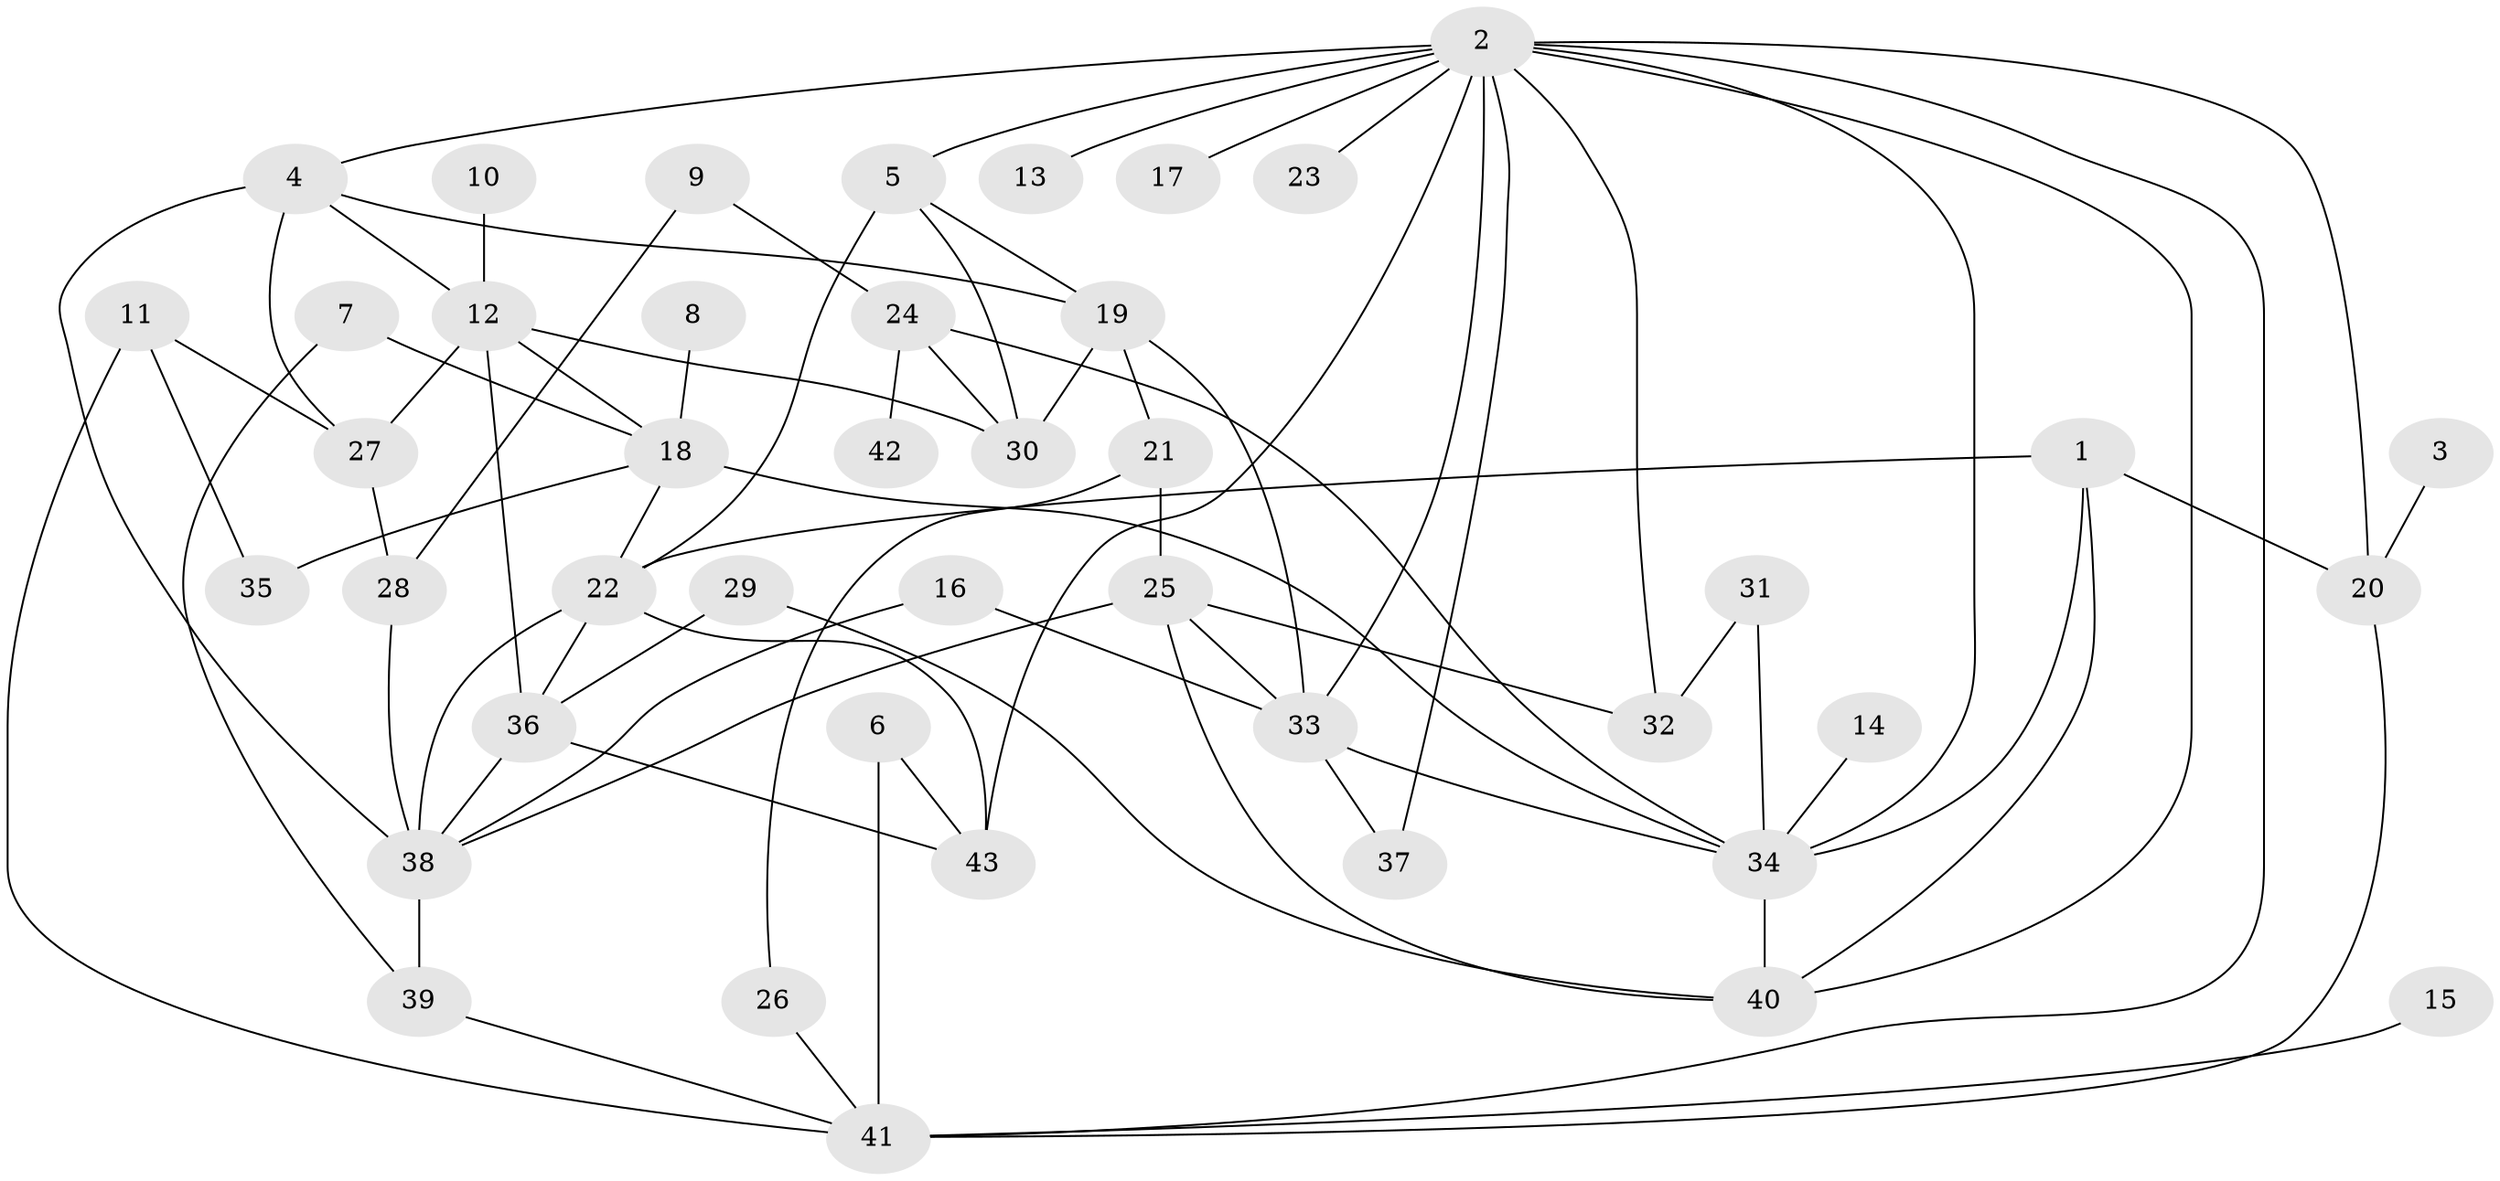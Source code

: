 // original degree distribution, {6: 0.023255813953488372, 7: 0.05813953488372093, 4: 0.18604651162790697, 5: 0.03488372093023256, 3: 0.19767441860465115, 1: 0.22093023255813954, 2: 0.27906976744186046}
// Generated by graph-tools (version 1.1) at 2025/25/03/09/25 03:25:34]
// undirected, 43 vertices, 77 edges
graph export_dot {
graph [start="1"]
  node [color=gray90,style=filled];
  1;
  2;
  3;
  4;
  5;
  6;
  7;
  8;
  9;
  10;
  11;
  12;
  13;
  14;
  15;
  16;
  17;
  18;
  19;
  20;
  21;
  22;
  23;
  24;
  25;
  26;
  27;
  28;
  29;
  30;
  31;
  32;
  33;
  34;
  35;
  36;
  37;
  38;
  39;
  40;
  41;
  42;
  43;
  1 -- 20 [weight=1.0];
  1 -- 22 [weight=1.0];
  1 -- 34 [weight=1.0];
  1 -- 40 [weight=1.0];
  2 -- 4 [weight=1.0];
  2 -- 5 [weight=1.0];
  2 -- 13 [weight=1.0];
  2 -- 17 [weight=1.0];
  2 -- 20 [weight=1.0];
  2 -- 23 [weight=1.0];
  2 -- 32 [weight=1.0];
  2 -- 33 [weight=1.0];
  2 -- 34 [weight=1.0];
  2 -- 37 [weight=1.0];
  2 -- 40 [weight=1.0];
  2 -- 41 [weight=1.0];
  2 -- 43 [weight=1.0];
  3 -- 20 [weight=1.0];
  4 -- 12 [weight=1.0];
  4 -- 19 [weight=1.0];
  4 -- 27 [weight=1.0];
  4 -- 38 [weight=2.0];
  5 -- 19 [weight=1.0];
  5 -- 22 [weight=1.0];
  5 -- 30 [weight=1.0];
  6 -- 41 [weight=1.0];
  6 -- 43 [weight=1.0];
  7 -- 18 [weight=1.0];
  7 -- 39 [weight=1.0];
  8 -- 18 [weight=1.0];
  9 -- 24 [weight=1.0];
  9 -- 28 [weight=1.0];
  10 -- 12 [weight=1.0];
  11 -- 27 [weight=1.0];
  11 -- 35 [weight=1.0];
  11 -- 41 [weight=1.0];
  12 -- 18 [weight=1.0];
  12 -- 27 [weight=1.0];
  12 -- 30 [weight=1.0];
  12 -- 36 [weight=1.0];
  14 -- 34 [weight=1.0];
  15 -- 41 [weight=1.0];
  16 -- 33 [weight=1.0];
  16 -- 38 [weight=1.0];
  18 -- 22 [weight=2.0];
  18 -- 34 [weight=1.0];
  18 -- 35 [weight=1.0];
  19 -- 21 [weight=1.0];
  19 -- 30 [weight=1.0];
  19 -- 33 [weight=1.0];
  20 -- 41 [weight=1.0];
  21 -- 25 [weight=1.0];
  21 -- 26 [weight=1.0];
  22 -- 36 [weight=1.0];
  22 -- 38 [weight=1.0];
  22 -- 43 [weight=1.0];
  24 -- 30 [weight=1.0];
  24 -- 34 [weight=1.0];
  24 -- 42 [weight=1.0];
  25 -- 32 [weight=1.0];
  25 -- 33 [weight=1.0];
  25 -- 38 [weight=1.0];
  25 -- 40 [weight=1.0];
  26 -- 41 [weight=1.0];
  27 -- 28 [weight=1.0];
  28 -- 38 [weight=1.0];
  29 -- 36 [weight=1.0];
  29 -- 40 [weight=1.0];
  31 -- 32 [weight=1.0];
  31 -- 34 [weight=1.0];
  33 -- 34 [weight=1.0];
  33 -- 37 [weight=1.0];
  34 -- 40 [weight=1.0];
  36 -- 38 [weight=1.0];
  36 -- 43 [weight=1.0];
  38 -- 39 [weight=1.0];
  39 -- 41 [weight=1.0];
}
